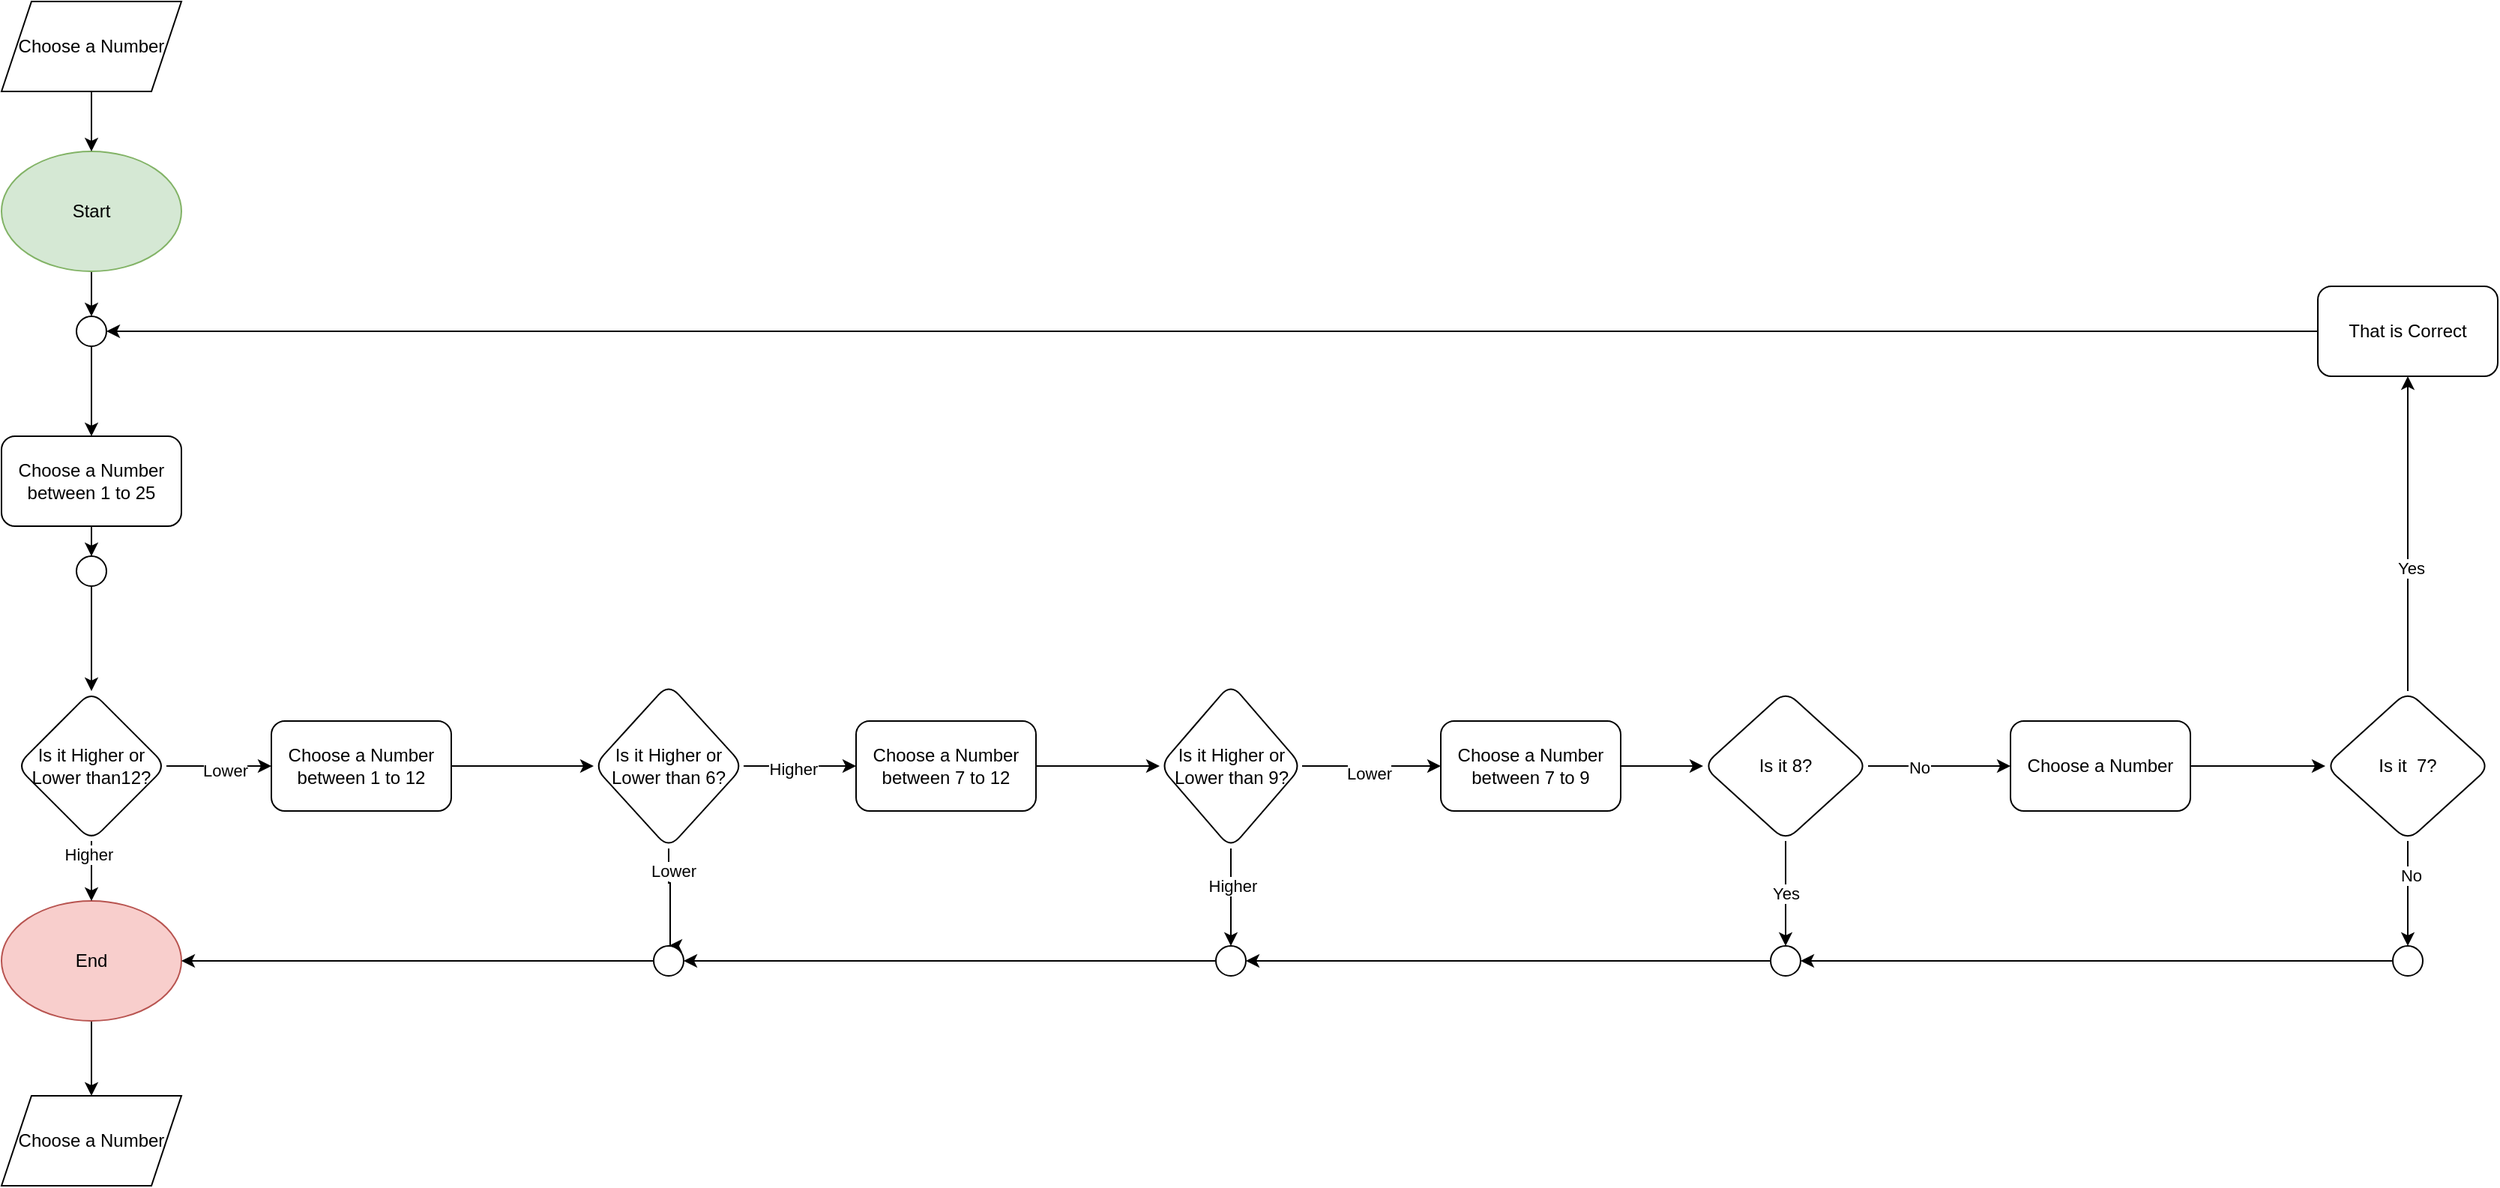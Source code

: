 <mxfile version="23.1.5" type="github">
  <diagram name="Page-1" id="fJ7hg3LSL8O3sAAXK8hL">
    <mxGraphModel dx="1434" dy="754" grid="1" gridSize="10" guides="1" tooltips="1" connect="1" arrows="1" fold="1" page="1" pageScale="1" pageWidth="850" pageHeight="1100" math="0" shadow="0">
      <root>
        <mxCell id="0" />
        <mxCell id="1" parent="0" />
        <mxCell id="wEoflgTV1AvNClaxADsi-70" value="" style="edgeStyle=orthogonalEdgeStyle;rounded=0;orthogonalLoop=1;jettySize=auto;html=1;" edge="1" parent="1" source="yZECyWibJnEaQU9a-CN--1" target="wEoflgTV1AvNClaxADsi-69">
          <mxGeometry relative="1" as="geometry" />
        </mxCell>
        <mxCell id="yZECyWibJnEaQU9a-CN--1" value="Start" style="ellipse;whiteSpace=wrap;html=1;fillColor=#d5e8d4;strokeColor=#82b366;" parent="1" vertex="1">
          <mxGeometry x="30" y="140" width="120" height="80" as="geometry" />
        </mxCell>
        <mxCell id="yZECyWibJnEaQU9a-CN--81" value="" style="edgeStyle=orthogonalEdgeStyle;rounded=0;orthogonalLoop=1;jettySize=auto;html=1;" parent="1" source="yZECyWibJnEaQU9a-CN--2" target="yZECyWibJnEaQU9a-CN--80" edge="1">
          <mxGeometry relative="1" as="geometry" />
        </mxCell>
        <mxCell id="yZECyWibJnEaQU9a-CN--2" value="Choose a Number between 1 to 25" style="rounded=1;whiteSpace=wrap;html=1;" parent="1" vertex="1">
          <mxGeometry x="30" y="330" width="120" height="60" as="geometry" />
        </mxCell>
        <mxCell id="yZECyWibJnEaQU9a-CN--98" value="" style="edgeStyle=orthogonalEdgeStyle;rounded=0;orthogonalLoop=1;jettySize=auto;html=1;" parent="1" source="yZECyWibJnEaQU9a-CN--27" target="yZECyWibJnEaQU9a-CN--97" edge="1">
          <mxGeometry relative="1" as="geometry" />
        </mxCell>
        <mxCell id="yZECyWibJnEaQU9a-CN--27" value="End" style="ellipse;whiteSpace=wrap;html=1;fillColor=#f8cecc;strokeColor=#b85450;" parent="1" vertex="1">
          <mxGeometry x="30" y="640" width="120" height="80" as="geometry" />
        </mxCell>
        <mxCell id="yZECyWibJnEaQU9a-CN--85" value="" style="edgeStyle=orthogonalEdgeStyle;rounded=0;orthogonalLoop=1;jettySize=auto;html=1;" parent="1" source="yZECyWibJnEaQU9a-CN--80" target="yZECyWibJnEaQU9a-CN--84" edge="1">
          <mxGeometry relative="1" as="geometry" />
        </mxCell>
        <mxCell id="yZECyWibJnEaQU9a-CN--80" value="" style="ellipse;whiteSpace=wrap;html=1;rounded=1;" parent="1" vertex="1">
          <mxGeometry x="80" y="410" width="20" height="20" as="geometry" />
        </mxCell>
        <mxCell id="yZECyWibJnEaQU9a-CN--87" value="" style="edgeStyle=orthogonalEdgeStyle;rounded=0;orthogonalLoop=1;jettySize=auto;html=1;" parent="1" source="yZECyWibJnEaQU9a-CN--84" target="yZECyWibJnEaQU9a-CN--86" edge="1">
          <mxGeometry relative="1" as="geometry" />
        </mxCell>
        <mxCell id="wEoflgTV1AvNClaxADsi-16" value="Lower" style="edgeLabel;html=1;align=center;verticalAlign=middle;resizable=0;points=[];" vertex="1" connectable="0" parent="yZECyWibJnEaQU9a-CN--87">
          <mxGeometry x="0.1" y="-3" relative="1" as="geometry">
            <mxPoint as="offset" />
          </mxGeometry>
        </mxCell>
        <mxCell id="yZECyWibJnEaQU9a-CN--90" value="" style="edgeStyle=orthogonalEdgeStyle;rounded=0;orthogonalLoop=1;jettySize=auto;html=1;entryX=0.5;entryY=0;entryDx=0;entryDy=0;" parent="1" source="yZECyWibJnEaQU9a-CN--84" target="yZECyWibJnEaQU9a-CN--27" edge="1">
          <mxGeometry relative="1" as="geometry">
            <mxPoint x="100" y="590" as="targetPoint" />
          </mxGeometry>
        </mxCell>
        <mxCell id="wEoflgTV1AvNClaxADsi-14" value="Higher" style="edgeLabel;html=1;align=center;verticalAlign=middle;resizable=0;points=[];" vertex="1" connectable="0" parent="yZECyWibJnEaQU9a-CN--90">
          <mxGeometry x="-0.55" y="-2" relative="1" as="geometry">
            <mxPoint as="offset" />
          </mxGeometry>
        </mxCell>
        <mxCell id="yZECyWibJnEaQU9a-CN--84" value="Is it Higher or Lower than12?" style="rhombus;whiteSpace=wrap;html=1;rounded=1;" parent="1" vertex="1">
          <mxGeometry x="40" y="500" width="100" height="100" as="geometry" />
        </mxCell>
        <mxCell id="wEoflgTV1AvNClaxADsi-18" value="" style="edgeStyle=orthogonalEdgeStyle;rounded=0;orthogonalLoop=1;jettySize=auto;html=1;" edge="1" parent="1" source="yZECyWibJnEaQU9a-CN--86" target="wEoflgTV1AvNClaxADsi-17">
          <mxGeometry relative="1" as="geometry" />
        </mxCell>
        <mxCell id="yZECyWibJnEaQU9a-CN--86" value="Choose a Number between 1 to 12" style="whiteSpace=wrap;html=1;rounded=1;" parent="1" vertex="1">
          <mxGeometry x="210" y="520" width="120" height="60" as="geometry" />
        </mxCell>
        <mxCell id="yZECyWibJnEaQU9a-CN--96" value="" style="edgeStyle=orthogonalEdgeStyle;rounded=0;orthogonalLoop=1;jettySize=auto;html=1;" parent="1" source="yZECyWibJnEaQU9a-CN--95" target="yZECyWibJnEaQU9a-CN--1" edge="1">
          <mxGeometry relative="1" as="geometry" />
        </mxCell>
        <mxCell id="yZECyWibJnEaQU9a-CN--95" value="Choose a Number" style="shape=parallelogram;perimeter=parallelogramPerimeter;whiteSpace=wrap;html=1;fixedSize=1;" parent="1" vertex="1">
          <mxGeometry x="30" y="40" width="120" height="60" as="geometry" />
        </mxCell>
        <mxCell id="yZECyWibJnEaQU9a-CN--97" value="Choose a Number" style="shape=parallelogram;perimeter=parallelogramPerimeter;whiteSpace=wrap;html=1;fixedSize=1;" parent="1" vertex="1">
          <mxGeometry x="30" y="770" width="120" height="60" as="geometry" />
        </mxCell>
        <mxCell id="wEoflgTV1AvNClaxADsi-20" value="" style="edgeStyle=orthogonalEdgeStyle;rounded=0;orthogonalLoop=1;jettySize=auto;html=1;" edge="1" parent="1" source="wEoflgTV1AvNClaxADsi-17" target="wEoflgTV1AvNClaxADsi-19">
          <mxGeometry relative="1" as="geometry" />
        </mxCell>
        <mxCell id="wEoflgTV1AvNClaxADsi-22" value="Higher" style="edgeLabel;html=1;align=center;verticalAlign=middle;resizable=0;points=[];" vertex="1" connectable="0" parent="wEoflgTV1AvNClaxADsi-20">
          <mxGeometry x="-0.124" y="-2" relative="1" as="geometry">
            <mxPoint as="offset" />
          </mxGeometry>
        </mxCell>
        <mxCell id="wEoflgTV1AvNClaxADsi-24" value="" style="edgeStyle=orthogonalEdgeStyle;rounded=0;orthogonalLoop=1;jettySize=auto;html=1;entryX=0.5;entryY=0;entryDx=0;entryDy=0;" edge="1" parent="1" source="wEoflgTV1AvNClaxADsi-17" target="wEoflgTV1AvNClaxADsi-29">
          <mxGeometry relative="1" as="geometry">
            <mxPoint x="475" y="650" as="targetPoint" />
            <Array as="points">
              <mxPoint x="475" y="628" />
              <mxPoint x="476" y="628" />
            </Array>
          </mxGeometry>
        </mxCell>
        <mxCell id="wEoflgTV1AvNClaxADsi-25" value="Lower" style="edgeLabel;html=1;align=center;verticalAlign=middle;resizable=0;points=[];" vertex="1" connectable="0" parent="wEoflgTV1AvNClaxADsi-24">
          <mxGeometry x="-0.573" y="3" relative="1" as="geometry">
            <mxPoint as="offset" />
          </mxGeometry>
        </mxCell>
        <mxCell id="wEoflgTV1AvNClaxADsi-17" value="Is it Higher or Lower than 6?" style="rhombus;whiteSpace=wrap;html=1;rounded=1;" vertex="1" parent="1">
          <mxGeometry x="425" y="495" width="100" height="110" as="geometry" />
        </mxCell>
        <mxCell id="wEoflgTV1AvNClaxADsi-28" value="" style="edgeStyle=orthogonalEdgeStyle;rounded=0;orthogonalLoop=1;jettySize=auto;html=1;" edge="1" parent="1" source="wEoflgTV1AvNClaxADsi-19" target="wEoflgTV1AvNClaxADsi-27">
          <mxGeometry relative="1" as="geometry" />
        </mxCell>
        <mxCell id="wEoflgTV1AvNClaxADsi-19" value="Choose a Number between 7 to 12" style="whiteSpace=wrap;html=1;rounded=1;" vertex="1" parent="1">
          <mxGeometry x="600" y="520" width="120" height="60" as="geometry" />
        </mxCell>
        <mxCell id="wEoflgTV1AvNClaxADsi-26" value="" style="edgeStyle=orthogonalEdgeStyle;rounded=0;orthogonalLoop=1;jettySize=auto;html=1;exitX=0;exitY=0.5;exitDx=0;exitDy=0;" edge="1" parent="1" source="wEoflgTV1AvNClaxADsi-29" target="yZECyWibJnEaQU9a-CN--27">
          <mxGeometry relative="1" as="geometry">
            <mxPoint x="415" y="680" as="sourcePoint" />
          </mxGeometry>
        </mxCell>
        <mxCell id="wEoflgTV1AvNClaxADsi-31" value="" style="edgeStyle=orthogonalEdgeStyle;rounded=0;orthogonalLoop=1;jettySize=auto;html=1;entryX=0.5;entryY=0;entryDx=0;entryDy=0;" edge="1" parent="1" source="wEoflgTV1AvNClaxADsi-27" target="wEoflgTV1AvNClaxADsi-38">
          <mxGeometry relative="1" as="geometry">
            <mxPoint x="690" y="770" as="targetPoint" />
          </mxGeometry>
        </mxCell>
        <mxCell id="wEoflgTV1AvNClaxADsi-37" value="Higher" style="edgeLabel;html=1;align=center;verticalAlign=middle;resizable=0;points=[];" vertex="1" connectable="0" parent="wEoflgTV1AvNClaxADsi-31">
          <mxGeometry x="-0.238" y="1" relative="1" as="geometry">
            <mxPoint as="offset" />
          </mxGeometry>
        </mxCell>
        <mxCell id="wEoflgTV1AvNClaxADsi-33" value="" style="edgeStyle=orthogonalEdgeStyle;rounded=0;orthogonalLoop=1;jettySize=auto;html=1;" edge="1" parent="1" source="wEoflgTV1AvNClaxADsi-27" target="wEoflgTV1AvNClaxADsi-32">
          <mxGeometry relative="1" as="geometry" />
        </mxCell>
        <mxCell id="wEoflgTV1AvNClaxADsi-36" value="Lower" style="edgeLabel;html=1;align=center;verticalAlign=middle;resizable=0;points=[];" vertex="1" connectable="0" parent="wEoflgTV1AvNClaxADsi-33">
          <mxGeometry x="-0.052" y="-5" relative="1" as="geometry">
            <mxPoint as="offset" />
          </mxGeometry>
        </mxCell>
        <mxCell id="wEoflgTV1AvNClaxADsi-27" value="Is it Higher or Lower than 9?" style="rhombus;whiteSpace=wrap;html=1;rounded=1;" vertex="1" parent="1">
          <mxGeometry x="802.5" y="495" width="95" height="110" as="geometry" />
        </mxCell>
        <mxCell id="wEoflgTV1AvNClaxADsi-29" value="" style="ellipse;whiteSpace=wrap;html=1;rounded=1;" vertex="1" parent="1">
          <mxGeometry x="465" y="670" width="20" height="20" as="geometry" />
        </mxCell>
        <mxCell id="wEoflgTV1AvNClaxADsi-45" value="" style="edgeStyle=orthogonalEdgeStyle;rounded=0;orthogonalLoop=1;jettySize=auto;html=1;" edge="1" parent="1" source="wEoflgTV1AvNClaxADsi-32" target="wEoflgTV1AvNClaxADsi-44">
          <mxGeometry relative="1" as="geometry" />
        </mxCell>
        <mxCell id="wEoflgTV1AvNClaxADsi-32" value="Choose a Number between 7 to 9" style="whiteSpace=wrap;html=1;rounded=1;" vertex="1" parent="1">
          <mxGeometry x="990" y="520" width="120" height="60" as="geometry" />
        </mxCell>
        <mxCell id="wEoflgTV1AvNClaxADsi-39" value="" style="edgeStyle=orthogonalEdgeStyle;rounded=0;orthogonalLoop=1;jettySize=auto;html=1;" edge="1" parent="1" source="wEoflgTV1AvNClaxADsi-38" target="wEoflgTV1AvNClaxADsi-29">
          <mxGeometry relative="1" as="geometry" />
        </mxCell>
        <mxCell id="wEoflgTV1AvNClaxADsi-38" value="" style="ellipse;whiteSpace=wrap;html=1;rounded=1;" vertex="1" parent="1">
          <mxGeometry x="840" y="670" width="20" height="20" as="geometry" />
        </mxCell>
        <mxCell id="wEoflgTV1AvNClaxADsi-47" value="Yes" style="edgeStyle=orthogonalEdgeStyle;rounded=0;orthogonalLoop=1;jettySize=auto;html=1;" edge="1" parent="1" source="wEoflgTV1AvNClaxADsi-44" target="wEoflgTV1AvNClaxADsi-46">
          <mxGeometry relative="1" as="geometry" />
        </mxCell>
        <mxCell id="wEoflgTV1AvNClaxADsi-66" value="" style="edgeStyle=orthogonalEdgeStyle;rounded=0;orthogonalLoop=1;jettySize=auto;html=1;" edge="1" parent="1" source="wEoflgTV1AvNClaxADsi-44" target="wEoflgTV1AvNClaxADsi-65">
          <mxGeometry relative="1" as="geometry" />
        </mxCell>
        <mxCell id="wEoflgTV1AvNClaxADsi-67" value="No" style="edgeLabel;html=1;align=center;verticalAlign=middle;resizable=0;points=[];" vertex="1" connectable="0" parent="wEoflgTV1AvNClaxADsi-66">
          <mxGeometry x="-0.3" y="-1" relative="1" as="geometry">
            <mxPoint as="offset" />
          </mxGeometry>
        </mxCell>
        <mxCell id="wEoflgTV1AvNClaxADsi-44" value="Is it 8?" style="rhombus;whiteSpace=wrap;html=1;rounded=1;" vertex="1" parent="1">
          <mxGeometry x="1165" y="500" width="110" height="100" as="geometry" />
        </mxCell>
        <mxCell id="wEoflgTV1AvNClaxADsi-48" value="" style="edgeStyle=orthogonalEdgeStyle;rounded=0;orthogonalLoop=1;jettySize=auto;html=1;" edge="1" parent="1" source="wEoflgTV1AvNClaxADsi-46" target="wEoflgTV1AvNClaxADsi-38">
          <mxGeometry relative="1" as="geometry" />
        </mxCell>
        <mxCell id="wEoflgTV1AvNClaxADsi-46" value="" style="ellipse;whiteSpace=wrap;html=1;rounded=1;" vertex="1" parent="1">
          <mxGeometry x="1210" y="670" width="20" height="20" as="geometry" />
        </mxCell>
        <mxCell id="wEoflgTV1AvNClaxADsi-57" value="" style="edgeStyle=orthogonalEdgeStyle;rounded=0;orthogonalLoop=1;jettySize=auto;html=1;" edge="1" parent="1" source="wEoflgTV1AvNClaxADsi-54" target="wEoflgTV1AvNClaxADsi-56">
          <mxGeometry relative="1" as="geometry" />
        </mxCell>
        <mxCell id="wEoflgTV1AvNClaxADsi-73" value="Yes" style="edgeLabel;html=1;align=center;verticalAlign=middle;resizable=0;points=[];" vertex="1" connectable="0" parent="wEoflgTV1AvNClaxADsi-57">
          <mxGeometry x="-0.217" y="-2" relative="1" as="geometry">
            <mxPoint as="offset" />
          </mxGeometry>
        </mxCell>
        <mxCell id="wEoflgTV1AvNClaxADsi-75" value="" style="edgeStyle=orthogonalEdgeStyle;rounded=0;orthogonalLoop=1;jettySize=auto;html=1;" edge="1" parent="1" source="wEoflgTV1AvNClaxADsi-54" target="wEoflgTV1AvNClaxADsi-74">
          <mxGeometry relative="1" as="geometry" />
        </mxCell>
        <mxCell id="wEoflgTV1AvNClaxADsi-78" value="No" style="edgeLabel;html=1;align=center;verticalAlign=middle;resizable=0;points=[];" vertex="1" connectable="0" parent="wEoflgTV1AvNClaxADsi-75">
          <mxGeometry x="-0.343" y="2" relative="1" as="geometry">
            <mxPoint as="offset" />
          </mxGeometry>
        </mxCell>
        <mxCell id="wEoflgTV1AvNClaxADsi-54" value="Is it&amp;nbsp; 7?" style="rhombus;whiteSpace=wrap;html=1;rounded=1;" vertex="1" parent="1">
          <mxGeometry x="1580" y="500" width="110" height="100" as="geometry" />
        </mxCell>
        <mxCell id="wEoflgTV1AvNClaxADsi-72" value="" style="edgeStyle=orthogonalEdgeStyle;rounded=0;orthogonalLoop=1;jettySize=auto;html=1;" edge="1" parent="1" source="wEoflgTV1AvNClaxADsi-56" target="wEoflgTV1AvNClaxADsi-69">
          <mxGeometry relative="1" as="geometry" />
        </mxCell>
        <mxCell id="wEoflgTV1AvNClaxADsi-56" value="That is Correct" style="whiteSpace=wrap;html=1;rounded=1;" vertex="1" parent="1">
          <mxGeometry x="1575" y="230" width="120" height="60" as="geometry" />
        </mxCell>
        <mxCell id="wEoflgTV1AvNClaxADsi-68" value="" style="edgeStyle=orthogonalEdgeStyle;rounded=0;orthogonalLoop=1;jettySize=auto;html=1;" edge="1" parent="1" source="wEoflgTV1AvNClaxADsi-65" target="wEoflgTV1AvNClaxADsi-54">
          <mxGeometry relative="1" as="geometry" />
        </mxCell>
        <mxCell id="wEoflgTV1AvNClaxADsi-65" value="Choose a Number " style="whiteSpace=wrap;html=1;rounded=1;" vertex="1" parent="1">
          <mxGeometry x="1370" y="520" width="120" height="60" as="geometry" />
        </mxCell>
        <mxCell id="wEoflgTV1AvNClaxADsi-71" value="" style="edgeStyle=orthogonalEdgeStyle;rounded=0;orthogonalLoop=1;jettySize=auto;html=1;" edge="1" parent="1" source="wEoflgTV1AvNClaxADsi-69" target="yZECyWibJnEaQU9a-CN--2">
          <mxGeometry relative="1" as="geometry" />
        </mxCell>
        <mxCell id="wEoflgTV1AvNClaxADsi-69" value="" style="ellipse;whiteSpace=wrap;html=1;rounded=1;" vertex="1" parent="1">
          <mxGeometry x="80" y="250" width="20" height="20" as="geometry" />
        </mxCell>
        <mxCell id="wEoflgTV1AvNClaxADsi-76" value="" style="edgeStyle=orthogonalEdgeStyle;rounded=0;orthogonalLoop=1;jettySize=auto;html=1;" edge="1" parent="1" source="wEoflgTV1AvNClaxADsi-74" target="wEoflgTV1AvNClaxADsi-46">
          <mxGeometry relative="1" as="geometry" />
        </mxCell>
        <mxCell id="wEoflgTV1AvNClaxADsi-74" value="" style="ellipse;whiteSpace=wrap;html=1;rounded=1;" vertex="1" parent="1">
          <mxGeometry x="1625" y="670" width="20" height="20" as="geometry" />
        </mxCell>
      </root>
    </mxGraphModel>
  </diagram>
</mxfile>
